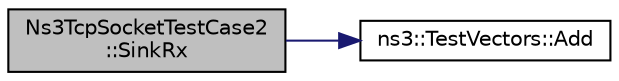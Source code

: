 digraph "Ns3TcpSocketTestCase2::SinkRx"
{
 // LATEX_PDF_SIZE
  edge [fontname="Helvetica",fontsize="10",labelfontname="Helvetica",labelfontsize="10"];
  node [fontname="Helvetica",fontsize="10",shape=record];
  rankdir="LR";
  Node1 [label="Ns3TcpSocketTestCase2\l::SinkRx",height=0.2,width=0.4,color="black", fillcolor="grey75", style="filled", fontcolor="black",tooltip=" "];
  Node1 -> Node2 [color="midnightblue",fontsize="10",style="solid",fontname="Helvetica"];
  Node2 [label="ns3::TestVectors::Add",height=0.2,width=0.4,color="black", fillcolor="white", style="filled",URL="$classns3_1_1_test_vectors.html#abb7056c58697b66cbcf828791f441576",tooltip=" "];
}
